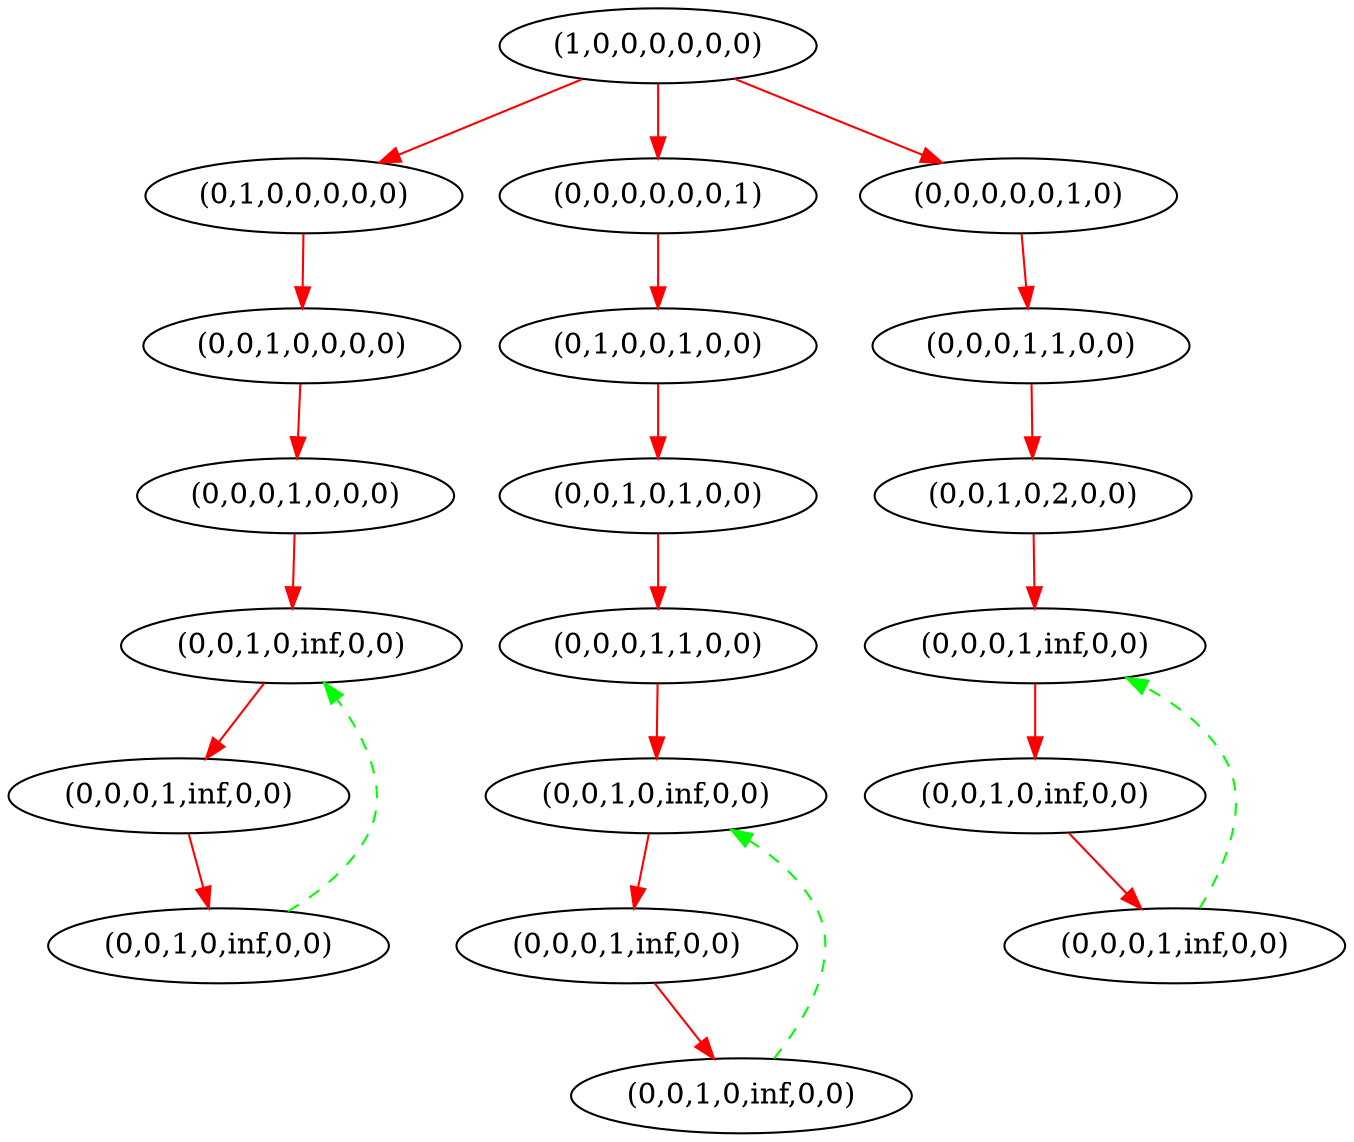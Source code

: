 digraph G { 
 "1013100"   [label = "(1,0,0,0,0,0,0)"]; 
"1013170"  [label = "(0,1,0,0,0,0,0)"]; 
"1013100" -> "1013170" [color="red"]
"10131E0"  [label = "(0,0,0,0,0,0,1)"]; 
"1013100" -> "10131E0" [color="red"]
"1013250"  [label = "(0,0,0,0,0,1,0)"]; 
"1013100" -> "1013250" [color="red"]
"10132E0"  [label = "(0,0,0,1,1,0,0)"]; 
"1013250" -> "10132E0" [color="red"]
"1013350"  [label = "(0,0,1,0,2,0,0)"]; 
"10132E0" -> "1013350" [color="red"]
"10133C0"  [label = "(0,0,0,1,inf,0,0)"]; 
"1013350" -> "10133C0" [color="red"]
"1013430"  [label = "(0,0,1,0,inf,0,0)"]; 
"10133C0" -> "1013430" [color="red"]
"10134A0"  [label = "(0,0,0,1,inf,0,0)"]; 
"1013430" -> "10134A0" [color="red"]
"10134A0" -> "10133C0" [color="green" style="dashed"]
"1013510"  [label = "(0,1,0,0,1,0,0)"]; 
"10131E0" -> "1013510" [color="red"]
"1013580"  [label = "(0,0,1,0,1,0,0)"]; 
"1013510" -> "1013580" [color="red"]
"10135F0"  [label = "(0,0,0,1,1,0,0)"]; 
"1013580" -> "10135F0" [color="red"]
"1013660"  [label = "(0,0,1,0,inf,0,0)"]; 
"10135F0" -> "1013660" [color="red"]
"10136D0"  [label = "(0,0,0,1,inf,0,0)"]; 
"1013660" -> "10136D0" [color="red"]
"1013740"  [label = "(0,0,1,0,inf,0,0)"]; 
"10136D0" -> "1013740" [color="red"]
"1013740" -> "1013660" [color="green" style="dashed"]
"10137B0"  [label = "(0,0,1,0,0,0,0)"]; 
"1013170" -> "10137B0" [color="red"]
"1013820"  [label = "(0,0,0,1,0,0,0)"]; 
"10137B0" -> "1013820" [color="red"]
"1013890"  [label = "(0,0,1,0,inf,0,0)"]; 
"1013820" -> "1013890" [color="red"]
"1013900"  [label = "(0,0,0,1,inf,0,0)"]; 
"1013890" -> "1013900" [color="red"]
"1013970"  [label = "(0,0,1,0,inf,0,0)"]; 
"1013900" -> "1013970" [color="red"]
"1013970" -> "1013890" [color="green" style="dashed"]
}